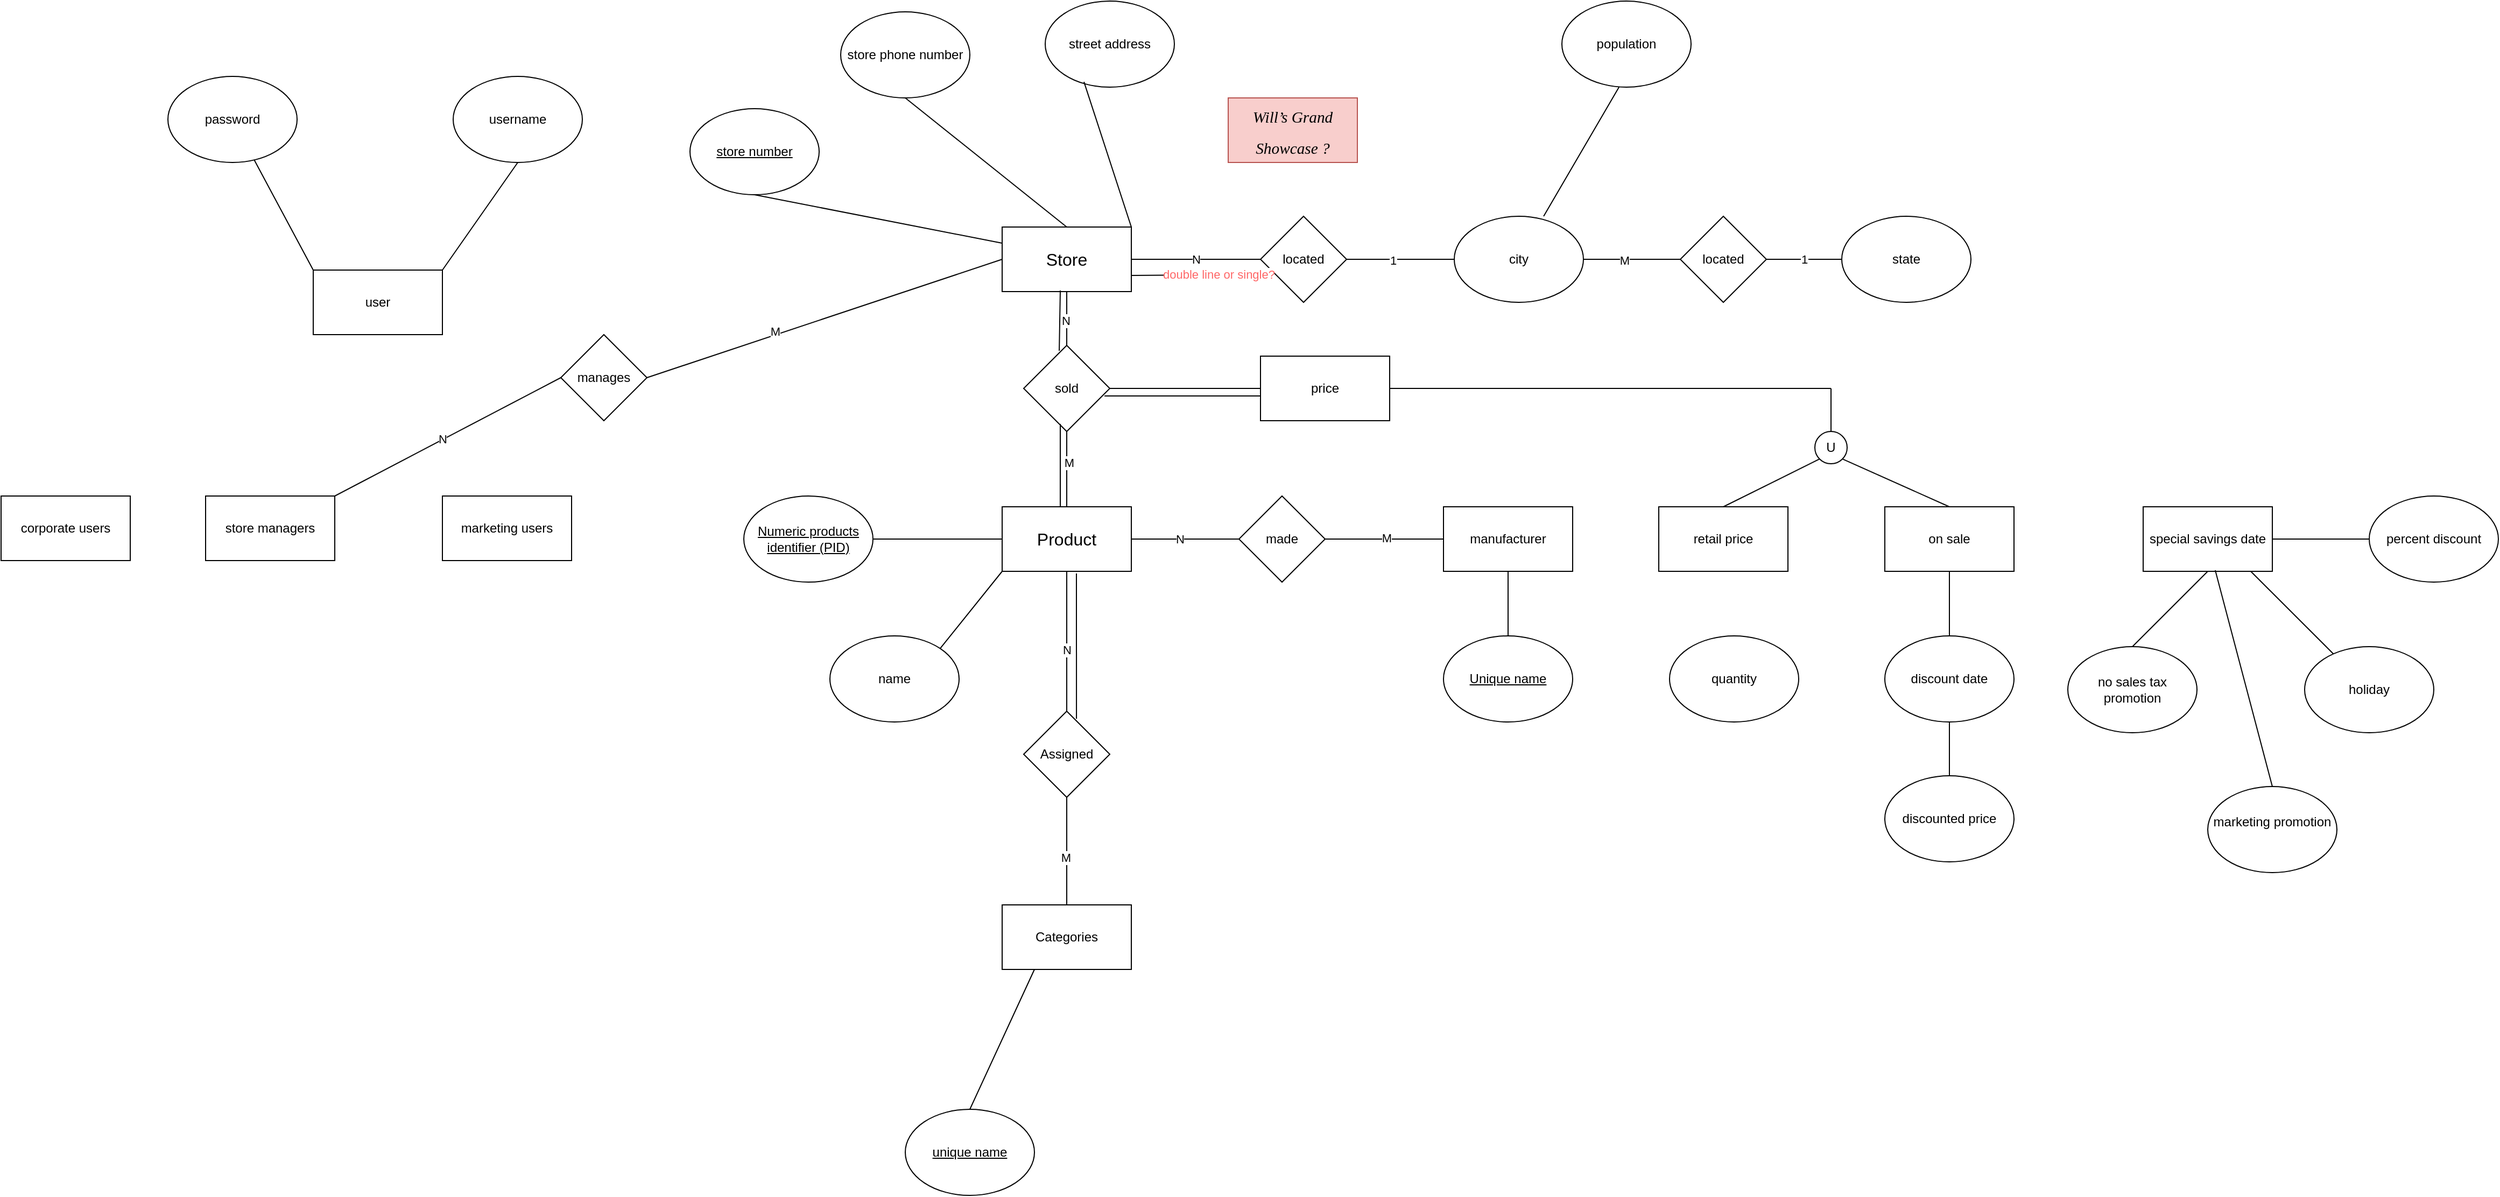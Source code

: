 <mxfile version="14.7.6" type="github" pages="2">
  <diagram id="qAeDvdGrrSMlWnpsMQ16" name="Page-1">
    <mxGraphModel dx="2276" dy="769" grid="1" gridSize="10" guides="1" tooltips="1" connect="1" arrows="1" fold="1" page="1" pageScale="1" pageWidth="850" pageHeight="1100" math="0" shadow="0">
      <root>
        <mxCell id="0" />
        <mxCell id="1" parent="0" />
        <mxCell id="6Z0clGAtnLCS8NKnhQEN-1" value="&lt;font style=&quot;font-size: 16px&quot;&gt;Store&lt;/font&gt;" style="rounded=0;whiteSpace=wrap;html=1;" parent="1" vertex="1">
          <mxGeometry x="290" y="220" width="120" height="60" as="geometry" />
        </mxCell>
        <mxCell id="6Z0clGAtnLCS8NKnhQEN-3" value="&lt;u&gt;store number&lt;/u&gt;" style="ellipse;whiteSpace=wrap;html=1;" parent="1" vertex="1">
          <mxGeometry y="110" width="120" height="80" as="geometry" />
        </mxCell>
        <mxCell id="6Z0clGAtnLCS8NKnhQEN-4" value="store phone number" style="ellipse;whiteSpace=wrap;html=1;" parent="1" vertex="1">
          <mxGeometry x="140" y="20" width="120" height="80" as="geometry" />
        </mxCell>
        <mxCell id="6Z0clGAtnLCS8NKnhQEN-5" value="street address" style="ellipse;whiteSpace=wrap;html=1;" parent="1" vertex="1">
          <mxGeometry x="330" y="10" width="120" height="80" as="geometry" />
        </mxCell>
        <mxCell id="6Z0clGAtnLCS8NKnhQEN-6" value="" style="endArrow=none;html=1;entryX=0.3;entryY=0.938;entryDx=0;entryDy=0;entryPerimeter=0;exitX=1;exitY=0;exitDx=0;exitDy=0;" parent="1" source="6Z0clGAtnLCS8NKnhQEN-1" target="6Z0clGAtnLCS8NKnhQEN-5" edge="1">
          <mxGeometry width="50" height="50" relative="1" as="geometry">
            <mxPoint x="400" y="300" as="sourcePoint" />
            <mxPoint x="450" y="250" as="targetPoint" />
          </mxGeometry>
        </mxCell>
        <mxCell id="6Z0clGAtnLCS8NKnhQEN-7" value="" style="endArrow=none;html=1;entryX=0.5;entryY=1;entryDx=0;entryDy=0;exitX=0.5;exitY=0;exitDx=0;exitDy=0;" parent="1" source="6Z0clGAtnLCS8NKnhQEN-1" target="6Z0clGAtnLCS8NKnhQEN-4" edge="1">
          <mxGeometry width="50" height="50" relative="1" as="geometry">
            <mxPoint x="320" y="190" as="sourcePoint" />
            <mxPoint x="370" y="140" as="targetPoint" />
          </mxGeometry>
        </mxCell>
        <mxCell id="6Z0clGAtnLCS8NKnhQEN-8" value="" style="endArrow=none;html=1;entryX=0.5;entryY=1;entryDx=0;entryDy=0;exitX=0;exitY=0.25;exitDx=0;exitDy=0;" parent="1" source="6Z0clGAtnLCS8NKnhQEN-1" target="6Z0clGAtnLCS8NKnhQEN-3" edge="1">
          <mxGeometry width="50" height="50" relative="1" as="geometry">
            <mxPoint x="140" y="220" as="sourcePoint" />
            <mxPoint x="190" y="170" as="targetPoint" />
          </mxGeometry>
        </mxCell>
        <mxCell id="6Z0clGAtnLCS8NKnhQEN-9" value="state" style="ellipse;whiteSpace=wrap;html=1;" parent="1" vertex="1">
          <mxGeometry x="1070" y="210" width="120" height="80" as="geometry" />
        </mxCell>
        <mxCell id="6Z0clGAtnLCS8NKnhQEN-10" value="city" style="ellipse;whiteSpace=wrap;html=1;" parent="1" vertex="1">
          <mxGeometry x="710" y="210" width="120" height="80" as="geometry" />
        </mxCell>
        <mxCell id="6Z0clGAtnLCS8NKnhQEN-11" value="&lt;br&gt;  &lt;br&gt; &lt;br&gt;&lt;span style=&quot;font-family: &amp;#34;calibri&amp;#34; ; font-size: 11pt ; font-style: italic&quot;&gt;&lt;br&gt;Will’s Grand&lt;/span&gt;&lt;br&gt;&lt;div class=&quot;page&quot; title=&quot;Page 1&quot;&gt;&lt;div class=&quot;layoutArea&quot;&gt;&lt;div class=&quot;column&quot;&gt;&lt;p&gt;&lt;span style=&quot;font-size: 11.0pt ; font-family: &amp;#34;calibri&amp;#34; ; font-style: italic&quot;&gt;Showcase ?&lt;/span&gt;&lt;/p&gt;&lt;br&gt;    &lt;/div&gt;&lt;br&gt;   &lt;/div&gt;&lt;br&gt;  &lt;/div&gt;" style="rounded=0;whiteSpace=wrap;html=1;fillColor=#f8cecc;strokeColor=#b85450;" parent="1" vertex="1">
          <mxGeometry x="500" y="100" width="120" height="60" as="geometry" />
        </mxCell>
        <mxCell id="6Z0clGAtnLCS8NKnhQEN-12" value="located" style="rhombus;whiteSpace=wrap;html=1;" parent="1" vertex="1">
          <mxGeometry x="530" y="210" width="80" height="80" as="geometry" />
        </mxCell>
        <mxCell id="6Z0clGAtnLCS8NKnhQEN-13" value="N&lt;br&gt;" style="endArrow=none;html=1;exitX=1;exitY=0.5;exitDx=0;exitDy=0;" parent="1" source="6Z0clGAtnLCS8NKnhQEN-1" edge="1">
          <mxGeometry width="50" height="50" relative="1" as="geometry">
            <mxPoint x="520" y="300" as="sourcePoint" />
            <mxPoint x="530" y="250" as="targetPoint" />
          </mxGeometry>
        </mxCell>
        <mxCell id="6Z0clGAtnLCS8NKnhQEN-14" value="" style="endArrow=none;html=1;entryX=0;entryY=0.5;entryDx=0;entryDy=0;exitX=1;exitY=0.5;exitDx=0;exitDy=0;" parent="1" source="6Z0clGAtnLCS8NKnhQEN-12" target="6Z0clGAtnLCS8NKnhQEN-10" edge="1">
          <mxGeometry width="50" height="50" relative="1" as="geometry">
            <mxPoint x="520" y="300" as="sourcePoint" />
            <mxPoint x="570" y="250" as="targetPoint" />
          </mxGeometry>
        </mxCell>
        <mxCell id="6Z0clGAtnLCS8NKnhQEN-20" value="1&lt;br&gt;" style="edgeLabel;html=1;align=center;verticalAlign=middle;resizable=0;points=[];" parent="6Z0clGAtnLCS8NKnhQEN-14" vertex="1" connectable="0">
          <mxGeometry x="-0.14" y="-1" relative="1" as="geometry">
            <mxPoint as="offset" />
          </mxGeometry>
        </mxCell>
        <mxCell id="6Z0clGAtnLCS8NKnhQEN-15" value="located" style="rhombus;whiteSpace=wrap;html=1;" parent="1" vertex="1">
          <mxGeometry x="920" y="210" width="80" height="80" as="geometry" />
        </mxCell>
        <mxCell id="6Z0clGAtnLCS8NKnhQEN-16" value="" style="endArrow=none;html=1;exitX=1;exitY=0.5;exitDx=0;exitDy=0;" parent="1" source="6Z0clGAtnLCS8NKnhQEN-10" edge="1">
          <mxGeometry width="50" height="50" relative="1" as="geometry">
            <mxPoint x="770" y="300" as="sourcePoint" />
            <mxPoint x="920" y="250" as="targetPoint" />
          </mxGeometry>
        </mxCell>
        <mxCell id="6Z0clGAtnLCS8NKnhQEN-21" value="M" style="edgeLabel;html=1;align=center;verticalAlign=middle;resizable=0;points=[];" parent="6Z0clGAtnLCS8NKnhQEN-16" vertex="1" connectable="0">
          <mxGeometry x="-0.156" y="-1" relative="1" as="geometry">
            <mxPoint as="offset" />
          </mxGeometry>
        </mxCell>
        <mxCell id="6Z0clGAtnLCS8NKnhQEN-18" value="1" style="endArrow=none;html=1;entryX=0;entryY=0.5;entryDx=0;entryDy=0;exitX=1;exitY=0.5;exitDx=0;exitDy=0;" parent="1" source="6Z0clGAtnLCS8NKnhQEN-15" target="6Z0clGAtnLCS8NKnhQEN-9" edge="1">
          <mxGeometry width="50" height="50" relative="1" as="geometry">
            <mxPoint x="770" y="300" as="sourcePoint" />
            <mxPoint x="820" y="250" as="targetPoint" />
          </mxGeometry>
        </mxCell>
        <mxCell id="6Z0clGAtnLCS8NKnhQEN-19" value="" style="endArrow=none;html=1;exitX=1;exitY=0.75;exitDx=0;exitDy=0;" parent="1" source="6Z0clGAtnLCS8NKnhQEN-1" edge="1">
          <mxGeometry width="50" height="50" relative="1" as="geometry">
            <mxPoint x="770" y="300" as="sourcePoint" />
            <mxPoint x="540" y="264" as="targetPoint" />
          </mxGeometry>
        </mxCell>
        <mxCell id="i_-kIC_dmVdkkkeuqAdJ-1" value="double line or single?" style="edgeLabel;html=1;align=center;verticalAlign=middle;resizable=0;points=[];fontColor=#FF6666;" vertex="1" connectable="0" parent="6Z0clGAtnLCS8NKnhQEN-19">
          <mxGeometry x="0.238" y="1" relative="1" as="geometry">
            <mxPoint as="offset" />
          </mxGeometry>
        </mxCell>
        <mxCell id="6Z0clGAtnLCS8NKnhQEN-22" value="&lt;font style=&quot;font-size: 16px&quot;&gt;Product&lt;/font&gt;" style="rounded=0;whiteSpace=wrap;html=1;" parent="1" vertex="1">
          <mxGeometry x="290" y="480" width="120" height="60" as="geometry" />
        </mxCell>
        <mxCell id="6Z0clGAtnLCS8NKnhQEN-23" value="&lt;u&gt;Numeric products identifier (PID)&lt;/u&gt;" style="ellipse;whiteSpace=wrap;html=1;" parent="1" vertex="1">
          <mxGeometry x="50" y="470" width="120" height="80" as="geometry" />
        </mxCell>
        <mxCell id="6Z0clGAtnLCS8NKnhQEN-24" value="" style="endArrow=none;html=1;exitX=1;exitY=0.5;exitDx=0;exitDy=0;entryX=0;entryY=0.5;entryDx=0;entryDy=0;" parent="1" source="6Z0clGAtnLCS8NKnhQEN-23" target="6Z0clGAtnLCS8NKnhQEN-22" edge="1">
          <mxGeometry width="50" height="50" relative="1" as="geometry">
            <mxPoint x="260" y="460" as="sourcePoint" />
            <mxPoint x="310" y="410" as="targetPoint" />
          </mxGeometry>
        </mxCell>
        <mxCell id="6Z0clGAtnLCS8NKnhQEN-25" value="sold" style="rhombus;whiteSpace=wrap;html=1;" parent="1" vertex="1">
          <mxGeometry x="310" y="330" width="80" height="80" as="geometry" />
        </mxCell>
        <mxCell id="6Z0clGAtnLCS8NKnhQEN-26" value="" style="endArrow=none;html=1;entryX=0.5;entryY=1;entryDx=0;entryDy=0;exitX=0.5;exitY=0;exitDx=0;exitDy=0;" parent="1" source="6Z0clGAtnLCS8NKnhQEN-22" target="6Z0clGAtnLCS8NKnhQEN-25" edge="1">
          <mxGeometry width="50" height="50" relative="1" as="geometry">
            <mxPoint x="350" y="470" as="sourcePoint" />
            <mxPoint x="310" y="400" as="targetPoint" />
          </mxGeometry>
        </mxCell>
        <mxCell id="6Z0clGAtnLCS8NKnhQEN-30" value="M" style="edgeLabel;html=1;align=center;verticalAlign=middle;resizable=0;points=[];" parent="6Z0clGAtnLCS8NKnhQEN-26" vertex="1" connectable="0">
          <mxGeometry x="0.171" y="-2" relative="1" as="geometry">
            <mxPoint as="offset" />
          </mxGeometry>
        </mxCell>
        <mxCell id="6Z0clGAtnLCS8NKnhQEN-27" value="" style="endArrow=none;html=1;entryX=0.5;entryY=1;entryDx=0;entryDy=0;exitX=0.5;exitY=0;exitDx=0;exitDy=0;" parent="1" source="6Z0clGAtnLCS8NKnhQEN-25" target="6Z0clGAtnLCS8NKnhQEN-1" edge="1">
          <mxGeometry width="50" height="50" relative="1" as="geometry">
            <mxPoint x="330" y="340" as="sourcePoint" />
            <mxPoint x="380" y="290" as="targetPoint" />
          </mxGeometry>
        </mxCell>
        <mxCell id="6Z0clGAtnLCS8NKnhQEN-29" value="N" style="edgeLabel;html=1;align=center;verticalAlign=middle;resizable=0;points=[];" parent="6Z0clGAtnLCS8NKnhQEN-27" vertex="1" connectable="0">
          <mxGeometry x="-0.08" y="1" relative="1" as="geometry">
            <mxPoint as="offset" />
          </mxGeometry>
        </mxCell>
        <mxCell id="6Z0clGAtnLCS8NKnhQEN-31" value="name" style="ellipse;whiteSpace=wrap;html=1;" parent="1" vertex="1">
          <mxGeometry x="130" y="600" width="120" height="80" as="geometry" />
        </mxCell>
        <mxCell id="6Z0clGAtnLCS8NKnhQEN-32" value="" style="endArrow=none;html=1;exitX=1;exitY=0;exitDx=0;exitDy=0;entryX=0;entryY=1;entryDx=0;entryDy=0;" parent="1" source="6Z0clGAtnLCS8NKnhQEN-31" target="6Z0clGAtnLCS8NKnhQEN-22" edge="1">
          <mxGeometry width="50" height="50" relative="1" as="geometry">
            <mxPoint x="260" y="600" as="sourcePoint" />
            <mxPoint x="310" y="550" as="targetPoint" />
          </mxGeometry>
        </mxCell>
        <mxCell id="6Z0clGAtnLCS8NKnhQEN-33" value="" style="endArrow=none;html=1;entryX=0.425;entryY=0.913;entryDx=0;entryDy=0;entryPerimeter=0;exitX=0.45;exitY=0;exitDx=0;exitDy=0;exitPerimeter=0;" parent="1" source="6Z0clGAtnLCS8NKnhQEN-22" target="6Z0clGAtnLCS8NKnhQEN-25" edge="1">
          <mxGeometry width="50" height="50" relative="1" as="geometry">
            <mxPoint x="344" y="470" as="sourcePoint" />
            <mxPoint x="310" y="470" as="targetPoint" />
          </mxGeometry>
        </mxCell>
        <mxCell id="6Z0clGAtnLCS8NKnhQEN-34" value="" style="endArrow=none;html=1;exitX=0.413;exitY=0.063;exitDx=0;exitDy=0;exitPerimeter=0;entryX=0.45;entryY=0.983;entryDx=0;entryDy=0;entryPerimeter=0;" parent="1" source="6Z0clGAtnLCS8NKnhQEN-25" target="6Z0clGAtnLCS8NKnhQEN-1" edge="1">
          <mxGeometry width="50" height="50" relative="1" as="geometry">
            <mxPoint x="260" y="520" as="sourcePoint" />
            <mxPoint x="350" y="280" as="targetPoint" />
          </mxGeometry>
        </mxCell>
        <mxCell id="6Z0clGAtnLCS8NKnhQEN-35" value="made" style="rhombus;whiteSpace=wrap;html=1;" parent="1" vertex="1">
          <mxGeometry x="510" y="470" width="80" height="80" as="geometry" />
        </mxCell>
        <mxCell id="6Z0clGAtnLCS8NKnhQEN-36" value="manufacturer" style="rounded=0;whiteSpace=wrap;html=1;" parent="1" vertex="1">
          <mxGeometry x="700" y="480" width="120" height="60" as="geometry" />
        </mxCell>
        <mxCell id="6Z0clGAtnLCS8NKnhQEN-37" value="" style="endArrow=none;html=1;entryX=0;entryY=0.5;entryDx=0;entryDy=0;exitX=1;exitY=0.5;exitDx=0;exitDy=0;" parent="1" source="6Z0clGAtnLCS8NKnhQEN-35" target="6Z0clGAtnLCS8NKnhQEN-36" edge="1">
          <mxGeometry width="50" height="50" relative="1" as="geometry">
            <mxPoint x="590" y="520" as="sourcePoint" />
            <mxPoint x="640" y="470" as="targetPoint" />
          </mxGeometry>
        </mxCell>
        <mxCell id="6Z0clGAtnLCS8NKnhQEN-40" value="M" style="edgeLabel;html=1;align=center;verticalAlign=middle;resizable=0;points=[];" parent="6Z0clGAtnLCS8NKnhQEN-37" vertex="1" connectable="0">
          <mxGeometry x="0.036" y="1" relative="1" as="geometry">
            <mxPoint as="offset" />
          </mxGeometry>
        </mxCell>
        <mxCell id="6Z0clGAtnLCS8NKnhQEN-38" value="" style="endArrow=none;html=1;exitX=1;exitY=0.5;exitDx=0;exitDy=0;" parent="1" source="6Z0clGAtnLCS8NKnhQEN-22" target="6Z0clGAtnLCS8NKnhQEN-35" edge="1">
          <mxGeometry width="50" height="50" relative="1" as="geometry">
            <mxPoint x="590" y="520" as="sourcePoint" />
            <mxPoint x="640" y="470" as="targetPoint" />
          </mxGeometry>
        </mxCell>
        <mxCell id="6Z0clGAtnLCS8NKnhQEN-39" value="N" style="edgeLabel;html=1;align=center;verticalAlign=middle;resizable=0;points=[];" parent="6Z0clGAtnLCS8NKnhQEN-38" vertex="1" connectable="0">
          <mxGeometry x="-0.1" relative="1" as="geometry">
            <mxPoint as="offset" />
          </mxGeometry>
        </mxCell>
        <mxCell id="6Z0clGAtnLCS8NKnhQEN-41" value="&lt;u&gt;Unique name&lt;/u&gt;" style="ellipse;whiteSpace=wrap;html=1;" parent="1" vertex="1">
          <mxGeometry x="700" y="600" width="120" height="80" as="geometry" />
        </mxCell>
        <mxCell id="6Z0clGAtnLCS8NKnhQEN-42" value="" style="endArrow=none;html=1;entryX=0.5;entryY=1;entryDx=0;entryDy=0;exitX=0.5;exitY=0;exitDx=0;exitDy=0;" parent="1" source="6Z0clGAtnLCS8NKnhQEN-41" target="6Z0clGAtnLCS8NKnhQEN-36" edge="1">
          <mxGeometry width="50" height="50" relative="1" as="geometry">
            <mxPoint x="730" y="600" as="sourcePoint" />
            <mxPoint x="780" y="550" as="targetPoint" />
          </mxGeometry>
        </mxCell>
        <mxCell id="6Z0clGAtnLCS8NKnhQEN-43" value="Assigned" style="rhombus;whiteSpace=wrap;html=1;" parent="1" vertex="1">
          <mxGeometry x="310" y="670" width="80" height="80" as="geometry" />
        </mxCell>
        <mxCell id="6Z0clGAtnLCS8NKnhQEN-44" value="" style="endArrow=none;html=1;entryX=0.5;entryY=1;entryDx=0;entryDy=0;" parent="1" target="6Z0clGAtnLCS8NKnhQEN-22" edge="1">
          <mxGeometry width="50" height="50" relative="1" as="geometry">
            <mxPoint x="350" y="670" as="sourcePoint" />
            <mxPoint x="380" y="560" as="targetPoint" />
          </mxGeometry>
        </mxCell>
        <mxCell id="6Z0clGAtnLCS8NKnhQEN-52" value="N" style="edgeLabel;html=1;align=center;verticalAlign=middle;resizable=0;points=[];" parent="6Z0clGAtnLCS8NKnhQEN-44" vertex="1" connectable="0">
          <mxGeometry x="-0.123" relative="1" as="geometry">
            <mxPoint as="offset" />
          </mxGeometry>
        </mxCell>
        <mxCell id="6Z0clGAtnLCS8NKnhQEN-45" value="Categories" style="rounded=0;whiteSpace=wrap;html=1;" parent="1" vertex="1">
          <mxGeometry x="290" y="850" width="120" height="60" as="geometry" />
        </mxCell>
        <mxCell id="6Z0clGAtnLCS8NKnhQEN-46" value="" style="endArrow=none;html=1;entryX=0.5;entryY=1;entryDx=0;entryDy=0;exitX=0.5;exitY=0;exitDx=0;exitDy=0;" parent="1" source="6Z0clGAtnLCS8NKnhQEN-45" target="6Z0clGAtnLCS8NKnhQEN-43" edge="1">
          <mxGeometry width="50" height="50" relative="1" as="geometry">
            <mxPoint x="330" y="810" as="sourcePoint" />
            <mxPoint x="380" y="760" as="targetPoint" />
          </mxGeometry>
        </mxCell>
        <mxCell id="6Z0clGAtnLCS8NKnhQEN-53" value="M" style="edgeLabel;html=1;align=center;verticalAlign=middle;resizable=0;points=[];" parent="6Z0clGAtnLCS8NKnhQEN-46" vertex="1" connectable="0">
          <mxGeometry x="-0.12" y="1" relative="1" as="geometry">
            <mxPoint as="offset" />
          </mxGeometry>
        </mxCell>
        <mxCell id="6Z0clGAtnLCS8NKnhQEN-47" value="" style="endArrow=none;html=1;entryX=0.575;entryY=1.033;entryDx=0;entryDy=0;entryPerimeter=0;exitX=0.613;exitY=0.088;exitDx=0;exitDy=0;exitPerimeter=0;" parent="1" source="6Z0clGAtnLCS8NKnhQEN-43" target="6Z0clGAtnLCS8NKnhQEN-22" edge="1">
          <mxGeometry width="50" height="50" relative="1" as="geometry">
            <mxPoint x="340" y="620" as="sourcePoint" />
            <mxPoint x="390" y="570" as="targetPoint" />
          </mxGeometry>
        </mxCell>
        <mxCell id="6Z0clGAtnLCS8NKnhQEN-54" value="&lt;u&gt;unique name&lt;/u&gt;" style="ellipse;whiteSpace=wrap;html=1;" parent="1" vertex="1">
          <mxGeometry x="200" y="1040" width="120" height="80" as="geometry" />
        </mxCell>
        <mxCell id="6Z0clGAtnLCS8NKnhQEN-55" value="" style="endArrow=none;html=1;entryX=0.25;entryY=1;entryDx=0;entryDy=0;exitX=0.5;exitY=0;exitDx=0;exitDy=0;" parent="1" source="6Z0clGAtnLCS8NKnhQEN-54" target="6Z0clGAtnLCS8NKnhQEN-45" edge="1">
          <mxGeometry width="50" height="50" relative="1" as="geometry">
            <mxPoint x="280" y="990" as="sourcePoint" />
            <mxPoint x="330" y="940" as="targetPoint" />
          </mxGeometry>
        </mxCell>
        <mxCell id="6Z0clGAtnLCS8NKnhQEN-59" value="" style="endArrow=none;html=1;entryX=1;entryY=0.5;entryDx=0;entryDy=0;" parent="1" target="6Z0clGAtnLCS8NKnhQEN-25" edge="1">
          <mxGeometry width="50" height="50" relative="1" as="geometry">
            <mxPoint x="530" y="370" as="sourcePoint" />
            <mxPoint x="440" y="570" as="targetPoint" />
          </mxGeometry>
        </mxCell>
        <mxCell id="6Z0clGAtnLCS8NKnhQEN-60" value="retail price" style="rounded=0;whiteSpace=wrap;html=1;" parent="1" vertex="1">
          <mxGeometry x="900" y="480" width="120" height="60" as="geometry" />
        </mxCell>
        <mxCell id="6Z0clGAtnLCS8NKnhQEN-61" value="on sale" style="rounded=0;whiteSpace=wrap;html=1;" parent="1" vertex="1">
          <mxGeometry x="1110" y="480" width="120" height="60" as="geometry" />
        </mxCell>
        <mxCell id="6Z0clGAtnLCS8NKnhQEN-62" value="U" style="ellipse;whiteSpace=wrap;html=1;aspect=fixed;" parent="1" vertex="1">
          <mxGeometry x="1045" y="410" width="30" height="30" as="geometry" />
        </mxCell>
        <mxCell id="6Z0clGAtnLCS8NKnhQEN-63" value="" style="endArrow=none;html=1;exitX=0.5;exitY=0;exitDx=0;exitDy=0;" parent="1" source="6Z0clGAtnLCS8NKnhQEN-62" edge="1">
          <mxGeometry width="50" height="50" relative="1" as="geometry">
            <mxPoint x="1050" y="430" as="sourcePoint" />
            <mxPoint x="1060" y="370" as="targetPoint" />
          </mxGeometry>
        </mxCell>
        <mxCell id="6Z0clGAtnLCS8NKnhQEN-64" value="" style="endArrow=none;html=1;entryX=0;entryY=1;entryDx=0;entryDy=0;exitX=0.5;exitY=0;exitDx=0;exitDy=0;" parent="1" source="6Z0clGAtnLCS8NKnhQEN-60" target="6Z0clGAtnLCS8NKnhQEN-62" edge="1">
          <mxGeometry width="50" height="50" relative="1" as="geometry">
            <mxPoint x="960" y="500" as="sourcePoint" />
            <mxPoint x="1010" y="450" as="targetPoint" />
          </mxGeometry>
        </mxCell>
        <mxCell id="6Z0clGAtnLCS8NKnhQEN-65" value="" style="endArrow=none;html=1;entryX=1;entryY=1;entryDx=0;entryDy=0;exitX=0.5;exitY=0;exitDx=0;exitDy=0;" parent="1" source="6Z0clGAtnLCS8NKnhQEN-61" target="6Z0clGAtnLCS8NKnhQEN-62" edge="1">
          <mxGeometry width="50" height="50" relative="1" as="geometry">
            <mxPoint x="1100" y="480" as="sourcePoint" />
            <mxPoint x="1150" y="430" as="targetPoint" />
          </mxGeometry>
        </mxCell>
        <mxCell id="6Z0clGAtnLCS8NKnhQEN-66" value="discount date" style="ellipse;whiteSpace=wrap;html=1;" parent="1" vertex="1">
          <mxGeometry x="1110" y="600" width="120" height="80" as="geometry" />
        </mxCell>
        <mxCell id="6Z0clGAtnLCS8NKnhQEN-67" value="discounted price" style="ellipse;whiteSpace=wrap;html=1;" parent="1" vertex="1">
          <mxGeometry x="1110" y="730" width="120" height="80" as="geometry" />
        </mxCell>
        <mxCell id="6Z0clGAtnLCS8NKnhQEN-68" value="" style="endArrow=none;html=1;entryX=0.5;entryY=1;entryDx=0;entryDy=0;exitX=0.5;exitY=0;exitDx=0;exitDy=0;" parent="1" source="6Z0clGAtnLCS8NKnhQEN-66" target="6Z0clGAtnLCS8NKnhQEN-61" edge="1">
          <mxGeometry width="50" height="50" relative="1" as="geometry">
            <mxPoint x="1140" y="590" as="sourcePoint" />
            <mxPoint x="1190" y="540" as="targetPoint" />
          </mxGeometry>
        </mxCell>
        <mxCell id="6Z0clGAtnLCS8NKnhQEN-69" value="" style="endArrow=none;html=1;entryX=0.5;entryY=1;entryDx=0;entryDy=0;exitX=0.5;exitY=0;exitDx=0;exitDy=0;" parent="1" source="6Z0clGAtnLCS8NKnhQEN-67" target="6Z0clGAtnLCS8NKnhQEN-66" edge="1">
          <mxGeometry width="50" height="50" relative="1" as="geometry">
            <mxPoint x="1140" y="730" as="sourcePoint" />
            <mxPoint x="1190" y="680" as="targetPoint" />
          </mxGeometry>
        </mxCell>
        <mxCell id="6Z0clGAtnLCS8NKnhQEN-74" value="user" style="rounded=0;whiteSpace=wrap;html=1;" parent="1" vertex="1">
          <mxGeometry x="-350" y="260" width="120" height="60" as="geometry" />
        </mxCell>
        <mxCell id="6Z0clGAtnLCS8NKnhQEN-75" value="password" style="ellipse;whiteSpace=wrap;html=1;" parent="1" vertex="1">
          <mxGeometry x="-485" y="80" width="120" height="80" as="geometry" />
        </mxCell>
        <mxCell id="6Z0clGAtnLCS8NKnhQEN-76" value="username" style="ellipse;whiteSpace=wrap;html=1;" parent="1" vertex="1">
          <mxGeometry x="-220" y="80" width="120" height="80" as="geometry" />
        </mxCell>
        <mxCell id="Cu_2J94cZfUNvQz9ET3G-1" value="" style="endArrow=none;html=1;exitX=1;exitY=0;exitDx=0;exitDy=0;entryX=0.5;entryY=1;entryDx=0;entryDy=0;" edge="1" parent="1" source="6Z0clGAtnLCS8NKnhQEN-74" target="6Z0clGAtnLCS8NKnhQEN-76">
          <mxGeometry width="50" height="50" relative="1" as="geometry">
            <mxPoint x="160" y="550" as="sourcePoint" />
            <mxPoint x="210" y="500" as="targetPoint" />
            <Array as="points" />
          </mxGeometry>
        </mxCell>
        <mxCell id="Cu_2J94cZfUNvQz9ET3G-2" value="" style="endArrow=none;html=1;exitX=0;exitY=0;exitDx=0;exitDy=0;" edge="1" parent="1" source="6Z0clGAtnLCS8NKnhQEN-74" target="6Z0clGAtnLCS8NKnhQEN-75">
          <mxGeometry width="50" height="50" relative="1" as="geometry">
            <mxPoint x="160" y="550" as="sourcePoint" />
            <mxPoint x="210" y="500" as="targetPoint" />
            <Array as="points" />
          </mxGeometry>
        </mxCell>
        <mxCell id="Cu_2J94cZfUNvQz9ET3G-3" value="corporate users" style="rounded=0;whiteSpace=wrap;html=1;" vertex="1" parent="1">
          <mxGeometry x="-640" y="470" width="120" height="60" as="geometry" />
        </mxCell>
        <mxCell id="Cu_2J94cZfUNvQz9ET3G-4" value="store managers" style="rounded=0;whiteSpace=wrap;html=1;" vertex="1" parent="1">
          <mxGeometry x="-450" y="470" width="120" height="60" as="geometry" />
        </mxCell>
        <mxCell id="Cu_2J94cZfUNvQz9ET3G-5" value="marketing users" style="rounded=0;whiteSpace=wrap;html=1;" vertex="1" parent="1">
          <mxGeometry x="-230" y="470" width="120" height="60" as="geometry" />
        </mxCell>
        <mxCell id="Cu_2J94cZfUNvQz9ET3G-6" value="manages" style="rhombus;whiteSpace=wrap;html=1;" vertex="1" parent="1">
          <mxGeometry x="-120" y="320" width="80" height="80" as="geometry" />
        </mxCell>
        <mxCell id="Cu_2J94cZfUNvQz9ET3G-7" value="" style="endArrow=none;html=1;entryX=0;entryY=0.5;entryDx=0;entryDy=0;exitX=1;exitY=0;exitDx=0;exitDy=0;" edge="1" parent="1" source="Cu_2J94cZfUNvQz9ET3G-4" target="Cu_2J94cZfUNvQz9ET3G-6">
          <mxGeometry width="50" height="50" relative="1" as="geometry">
            <mxPoint x="-370" y="480" as="sourcePoint" />
            <mxPoint x="-320" y="430" as="targetPoint" />
          </mxGeometry>
        </mxCell>
        <mxCell id="Cu_2J94cZfUNvQz9ET3G-9" value="N" style="edgeLabel;html=1;align=center;verticalAlign=middle;resizable=0;points=[];" vertex="1" connectable="0" parent="Cu_2J94cZfUNvQz9ET3G-7">
          <mxGeometry x="-0.039" y="2" relative="1" as="geometry">
            <mxPoint y="1" as="offset" />
          </mxGeometry>
        </mxCell>
        <mxCell id="Cu_2J94cZfUNvQz9ET3G-8" value="" style="endArrow=none;html=1;entryX=0;entryY=0.5;entryDx=0;entryDy=0;exitX=1;exitY=0.5;exitDx=0;exitDy=0;" edge="1" parent="1" source="Cu_2J94cZfUNvQz9ET3G-6" target="6Z0clGAtnLCS8NKnhQEN-1">
          <mxGeometry width="50" height="50" relative="1" as="geometry">
            <mxPoint x="-40" y="450" as="sourcePoint" />
            <mxPoint x="10" y="400" as="targetPoint" />
          </mxGeometry>
        </mxCell>
        <mxCell id="Cu_2J94cZfUNvQz9ET3G-10" value="M" style="edgeLabel;html=1;align=center;verticalAlign=middle;resizable=0;points=[];" vertex="1" connectable="0" parent="Cu_2J94cZfUNvQz9ET3G-8">
          <mxGeometry x="-0.282" y="4" relative="1" as="geometry">
            <mxPoint x="1" as="offset" />
          </mxGeometry>
        </mxCell>
        <mxCell id="i_-kIC_dmVdkkkeuqAdJ-4" value="&lt;font color=&quot;#000000&quot;&gt;population&lt;/font&gt;" style="ellipse;whiteSpace=wrap;html=1;fontColor=#FF6666;" vertex="1" parent="1">
          <mxGeometry x="810" y="10" width="120" height="80" as="geometry" />
        </mxCell>
        <mxCell id="i_-kIC_dmVdkkkeuqAdJ-5" value="" style="endArrow=none;html=1;fontColor=#FF6666;exitX=0.692;exitY=0;exitDx=0;exitDy=0;exitPerimeter=0;entryX=0.442;entryY=1;entryDx=0;entryDy=0;entryPerimeter=0;" edge="1" parent="1" source="6Z0clGAtnLCS8NKnhQEN-10" target="i_-kIC_dmVdkkkeuqAdJ-4">
          <mxGeometry width="50" height="50" relative="1" as="geometry">
            <mxPoint x="820" y="180" as="sourcePoint" />
            <mxPoint x="870" y="130" as="targetPoint" />
          </mxGeometry>
        </mxCell>
        <mxCell id="i_-kIC_dmVdkkkeuqAdJ-7" value="" style="endArrow=none;html=1;fontColor=#FF6666;exitX=1;exitY=0.5;exitDx=0;exitDy=0;" edge="1" parent="1">
          <mxGeometry width="50" height="50" relative="1" as="geometry">
            <mxPoint x="650" y="370" as="sourcePoint" />
            <mxPoint x="1060" y="370" as="targetPoint" />
          </mxGeometry>
        </mxCell>
        <mxCell id="i_-kIC_dmVdkkkeuqAdJ-9" value="&lt;font color=&quot;#000000&quot;&gt;quantity&lt;/font&gt;" style="ellipse;whiteSpace=wrap;html=1;fontColor=#FF6666;" vertex="1" parent="1">
          <mxGeometry x="910" y="600" width="120" height="80" as="geometry" />
        </mxCell>
        <mxCell id="i_-kIC_dmVdkkkeuqAdJ-10" value="&lt;font color=&quot;#000000&quot;&gt;price&lt;/font&gt;" style="rounded=0;whiteSpace=wrap;html=1;fontColor=#FF6666;strokeColor=#000000;" vertex="1" parent="1">
          <mxGeometry x="530" y="340" width="120" height="60" as="geometry" />
        </mxCell>
        <mxCell id="i_-kIC_dmVdkkkeuqAdJ-11" value="" style="endArrow=none;html=1;fontColor=#FF6666;exitX=0.938;exitY=0.588;exitDx=0;exitDy=0;exitPerimeter=0;entryX=0;entryY=0.617;entryDx=0;entryDy=0;entryPerimeter=0;" edge="1" parent="1" source="6Z0clGAtnLCS8NKnhQEN-25" target="i_-kIC_dmVdkkkeuqAdJ-10">
          <mxGeometry width="50" height="50" relative="1" as="geometry">
            <mxPoint x="420" y="410" as="sourcePoint" />
            <mxPoint x="470" y="360" as="targetPoint" />
          </mxGeometry>
        </mxCell>
        <mxCell id="i_-kIC_dmVdkkkeuqAdJ-12" value="&lt;font color=&quot;#000000&quot;&gt;special savings date&lt;/font&gt;" style="rounded=0;whiteSpace=wrap;html=1;fontColor=#FF6666;strokeColor=#000000;" vertex="1" parent="1">
          <mxGeometry x="1350" y="480" width="120" height="60" as="geometry" />
        </mxCell>
        <mxCell id="i_-kIC_dmVdkkkeuqAdJ-13" value="&lt;font color=&quot;#000000&quot;&gt;percent discount&lt;/font&gt;" style="ellipse;whiteSpace=wrap;html=1;fontColor=#FF6666;strokeColor=#000000;" vertex="1" parent="1">
          <mxGeometry x="1560" y="470" width="120" height="80" as="geometry" />
        </mxCell>
        <mxCell id="i_-kIC_dmVdkkkeuqAdJ-14" value="&lt;font color=&quot;#000000&quot;&gt;holiday&lt;/font&gt;" style="ellipse;whiteSpace=wrap;html=1;fontColor=#FF6666;strokeColor=#000000;" vertex="1" parent="1">
          <mxGeometry x="1500" y="610" width="120" height="80" as="geometry" />
        </mxCell>
        <mxCell id="i_-kIC_dmVdkkkeuqAdJ-15" value="&lt;font color=&quot;#000000&quot;&gt;marketing promotion&lt;br&gt;&lt;br&gt;&lt;/font&gt;" style="ellipse;whiteSpace=wrap;html=1;fontColor=#FF6666;strokeColor=#000000;" vertex="1" parent="1">
          <mxGeometry x="1410" y="740" width="120" height="80" as="geometry" />
        </mxCell>
        <mxCell id="i_-kIC_dmVdkkkeuqAdJ-16" value="&lt;font color=&quot;#000000&quot;&gt;no sales tax promotion&lt;/font&gt;" style="ellipse;whiteSpace=wrap;html=1;fontColor=#FF6666;strokeColor=#000000;" vertex="1" parent="1">
          <mxGeometry x="1280" y="610" width="120" height="80" as="geometry" />
        </mxCell>
        <mxCell id="i_-kIC_dmVdkkkeuqAdJ-17" value="" style="endArrow=none;html=1;fontColor=#FF6666;entryX=0.5;entryY=1;entryDx=0;entryDy=0;exitX=0.5;exitY=0;exitDx=0;exitDy=0;" edge="1" parent="1" source="i_-kIC_dmVdkkkeuqAdJ-16" target="i_-kIC_dmVdkkkeuqAdJ-12">
          <mxGeometry width="50" height="50" relative="1" as="geometry">
            <mxPoint x="1350" y="620" as="sourcePoint" />
            <mxPoint x="1400" y="570" as="targetPoint" />
          </mxGeometry>
        </mxCell>
        <mxCell id="i_-kIC_dmVdkkkeuqAdJ-18" value="" style="endArrow=none;html=1;fontColor=#FF6666;entryX=0.558;entryY=0.983;entryDx=0;entryDy=0;entryPerimeter=0;exitX=0.5;exitY=0;exitDx=0;exitDy=0;" edge="1" parent="1" source="i_-kIC_dmVdkkkeuqAdJ-15" target="i_-kIC_dmVdkkkeuqAdJ-12">
          <mxGeometry width="50" height="50" relative="1" as="geometry">
            <mxPoint x="1420" y="650" as="sourcePoint" />
            <mxPoint x="1470" y="600" as="targetPoint" />
          </mxGeometry>
        </mxCell>
        <mxCell id="i_-kIC_dmVdkkkeuqAdJ-19" value="" style="endArrow=none;html=1;fontColor=#FF6666;entryX=0.833;entryY=1;entryDx=0;entryDy=0;entryPerimeter=0;" edge="1" parent="1" source="i_-kIC_dmVdkkkeuqAdJ-14" target="i_-kIC_dmVdkkkeuqAdJ-12">
          <mxGeometry width="50" height="50" relative="1" as="geometry">
            <mxPoint x="1460" y="620" as="sourcePoint" />
            <mxPoint x="1510" y="570" as="targetPoint" />
          </mxGeometry>
        </mxCell>
        <mxCell id="i_-kIC_dmVdkkkeuqAdJ-20" value="" style="endArrow=none;html=1;fontColor=#FF6666;exitX=1;exitY=0.5;exitDx=0;exitDy=0;entryX=0;entryY=0.5;entryDx=0;entryDy=0;" edge="1" parent="1" source="i_-kIC_dmVdkkkeuqAdJ-12" target="i_-kIC_dmVdkkkeuqAdJ-13">
          <mxGeometry width="50" height="50" relative="1" as="geometry">
            <mxPoint x="1490" y="530" as="sourcePoint" />
            <mxPoint x="1540" y="480" as="targetPoint" />
          </mxGeometry>
        </mxCell>
      </root>
    </mxGraphModel>
  </diagram>
  <diagram id="i1LR-rT8Kb492k-Qeqca" name="Page-2">
    <mxGraphModel dx="2276" dy="769" grid="1" gridSize="10" guides="1" tooltips="1" connect="1" arrows="1" fold="1" page="1" pageScale="1" pageWidth="850" pageHeight="1100" math="0" shadow="0">
      <root>
        <mxCell id="ZNj4xM2zgW6LOJA5V1G1-0" />
        <mxCell id="ZNj4xM2zgW6LOJA5V1G1-1" parent="ZNj4xM2zgW6LOJA5V1G1-0" />
        <mxCell id="ZNj4xM2zgW6LOJA5V1G1-2" value="" style="ellipse;whiteSpace=wrap;html=1;dashed=1;" vertex="1" parent="ZNj4xM2zgW6LOJA5V1G1-1">
          <mxGeometry x="90" y="110" width="600" height="530" as="geometry" />
        </mxCell>
        <mxCell id="ZNj4xM2zgW6LOJA5V1G1-3" value="Databse" style="shape=cylinder3;whiteSpace=wrap;html=1;boundedLbl=1;backgroundOutline=1;size=15;" vertex="1" parent="ZNj4xM2zgW6LOJA5V1G1-1">
          <mxGeometry x="340" y="330" width="110" height="60" as="geometry" />
        </mxCell>
        <mxCell id="ZNj4xM2zgW6LOJA5V1G1-4" value="Log in" style="ellipse;whiteSpace=wrap;html=1;" vertex="1" parent="ZNj4xM2zgW6LOJA5V1G1-1">
          <mxGeometry x="150" y="250" width="90" height="50" as="geometry" />
        </mxCell>
        <mxCell id="ZNj4xM2zgW6LOJA5V1G1-5" value="" style="ellipse;whiteSpace=wrap;html=1;" vertex="1" parent="ZNj4xM2zgW6LOJA5V1G1-1">
          <mxGeometry x="270" y="550" width="90" height="50" as="geometry" />
        </mxCell>
        <mxCell id="ZNj4xM2zgW6LOJA5V1G1-6" value="" style="ellipse;whiteSpace=wrap;html=1;" vertex="1" parent="ZNj4xM2zgW6LOJA5V1G1-1">
          <mxGeometry x="390" y="550" width="90" height="50" as="geometry" />
        </mxCell>
        <mxCell id="ZNj4xM2zgW6LOJA5V1G1-7" value="" style="ellipse;whiteSpace=wrap;html=1;" vertex="1" parent="ZNj4xM2zgW6LOJA5V1G1-1">
          <mxGeometry x="480" y="490" width="90" height="50" as="geometry" />
        </mxCell>
        <mxCell id="ZNj4xM2zgW6LOJA5V1G1-8" value="" style="ellipse;whiteSpace=wrap;html=1;" vertex="1" parent="ZNj4xM2zgW6LOJA5V1G1-1">
          <mxGeometry x="530" y="420" width="90" height="50" as="geometry" />
        </mxCell>
        <mxCell id="ZNj4xM2zgW6LOJA5V1G1-9" value="update polulation" style="ellipse;whiteSpace=wrap;html=1;" vertex="1" parent="ZNj4xM2zgW6LOJA5V1G1-1">
          <mxGeometry x="530" y="310" width="90" height="50" as="geometry" />
        </mxCell>
        <mxCell id="ZNj4xM2zgW6LOJA5V1G1-10" value="view reports" style="ellipse;whiteSpace=wrap;html=1;" vertex="1" parent="ZNj4xM2zgW6LOJA5V1G1-1">
          <mxGeometry x="280" y="170" width="90" height="50" as="geometry" />
        </mxCell>
        <mxCell id="ZNj4xM2zgW6LOJA5V1G1-11" value="main menu" style="ellipse;whiteSpace=wrap;html=1;" vertex="1" parent="ZNj4xM2zgW6LOJA5V1G1-1">
          <mxGeometry x="450" y="210" width="90" height="50" as="geometry" />
        </mxCell>
        <mxCell id="ZNj4xM2zgW6LOJA5V1G1-12" value="login screen" style="rounded=0;whiteSpace=wrap;html=1;" vertex="1" parent="ZNj4xM2zgW6LOJA5V1G1-1">
          <mxGeometry x="-70" y="150" width="90" height="50" as="geometry" />
        </mxCell>
        <mxCell id="ZNj4xM2zgW6LOJA5V1G1-13" value="" style="rounded=0;whiteSpace=wrap;html=1;" vertex="1" parent="ZNj4xM2zgW6LOJA5V1G1-1">
          <mxGeometry x="470" y="20" width="90" height="50" as="geometry" />
        </mxCell>
        <mxCell id="ZNj4xM2zgW6LOJA5V1G1-14" value="" style="rounded=0;whiteSpace=wrap;html=1;" vertex="1" parent="ZNj4xM2zgW6LOJA5V1G1-1">
          <mxGeometry x="640" y="70" width="90" height="50" as="geometry" />
        </mxCell>
        <mxCell id="ZNj4xM2zgW6LOJA5V1G1-15" value="" style="rounded=0;whiteSpace=wrap;html=1;" vertex="1" parent="ZNj4xM2zgW6LOJA5V1G1-1">
          <mxGeometry x="660" y="590" width="90" height="50" as="geometry" />
        </mxCell>
        <mxCell id="ZNj4xM2zgW6LOJA5V1G1-16" value="" style="rounded=0;whiteSpace=wrap;html=1;" vertex="1" parent="ZNj4xM2zgW6LOJA5V1G1-1">
          <mxGeometry x="530" y="680" width="90" height="50" as="geometry" />
        </mxCell>
        <mxCell id="ZNj4xM2zgW6LOJA5V1G1-17" value="" style="rounded=0;whiteSpace=wrap;html=1;" vertex="1" parent="ZNj4xM2zgW6LOJA5V1G1-1">
          <mxGeometry x="380" y="690" width="90" height="50" as="geometry" />
        </mxCell>
        <mxCell id="ZNj4xM2zgW6LOJA5V1G1-18" value="" style="rounded=0;whiteSpace=wrap;html=1;" vertex="1" parent="ZNj4xM2zgW6LOJA5V1G1-1">
          <mxGeometry x="120" y="640" width="90" height="50" as="geometry" />
        </mxCell>
        <mxCell id="ZNj4xM2zgW6LOJA5V1G1-19" value="username + password" style="rounded=0;whiteSpace=wrap;html=1;" vertex="1" parent="ZNj4xM2zgW6LOJA5V1G1-1">
          <mxGeometry x="110" y="60" width="90" height="50" as="geometry" />
        </mxCell>
        <mxCell id="ZNj4xM2zgW6LOJA5V1G1-20" value="" style="rounded=0;whiteSpace=wrap;html=1;" vertex="1" parent="ZNj4xM2zgW6LOJA5V1G1-1">
          <mxGeometry x="300" y="20" width="90" height="50" as="geometry" />
        </mxCell>
        <mxCell id="BgtzAMbyzd7IC5jr9PmV-0" value="" style="endArrow=classic;startArrow=classic;html=1;exitX=0.773;exitY=0.05;exitDx=0;exitDy=0;exitPerimeter=0;" edge="1" parent="ZNj4xM2zgW6LOJA5V1G1-1" source="ZNj4xM2zgW6LOJA5V1G1-3">
          <mxGeometry width="50" height="50" relative="1" as="geometry">
            <mxPoint x="430" y="310" as="sourcePoint" />
            <mxPoint x="480" y="260" as="targetPoint" />
          </mxGeometry>
        </mxCell>
        <mxCell id="rG3g3rr9rlbdXL7Wr4in-0" value="" style="endArrow=classic;startArrow=classic;html=1;entryX=0.5;entryY=1;entryDx=0;entryDy=0;" edge="1" parent="ZNj4xM2zgW6LOJA5V1G1-1" source="ZNj4xM2zgW6LOJA5V1G1-3" target="ZNj4xM2zgW6LOJA5V1G1-10">
          <mxGeometry width="50" height="50" relative="1" as="geometry">
            <mxPoint x="320" y="280" as="sourcePoint" />
            <mxPoint x="370" y="230" as="targetPoint" />
          </mxGeometry>
        </mxCell>
        <mxCell id="rG3g3rr9rlbdXL7Wr4in-2" value="" style="endArrow=classic;startArrow=classic;html=1;entryX=1;entryY=1;entryDx=0;entryDy=0;exitX=0;exitY=0.5;exitDx=0;exitDy=0;" edge="1" parent="ZNj4xM2zgW6LOJA5V1G1-1" source="ZNj4xM2zgW6LOJA5V1G1-4" target="ZNj4xM2zgW6LOJA5V1G1-12">
          <mxGeometry width="50" height="50" relative="1" as="geometry">
            <mxPoint x="20" y="250" as="sourcePoint" />
            <mxPoint x="70" y="200" as="targetPoint" />
          </mxGeometry>
        </mxCell>
        <mxCell id="rG3g3rr9rlbdXL7Wr4in-3" value="" style="endArrow=classic;html=1;exitX=0.75;exitY=1;exitDx=0;exitDy=0;" edge="1" parent="ZNj4xM2zgW6LOJA5V1G1-1" source="ZNj4xM2zgW6LOJA5V1G1-19">
          <mxGeometry width="50" height="50" relative="1" as="geometry">
            <mxPoint x="160" y="170" as="sourcePoint" />
            <mxPoint x="290" y="190" as="targetPoint" />
          </mxGeometry>
        </mxCell>
        <mxCell id="rG3g3rr9rlbdXL7Wr4in-5" value="" style="endArrow=classic;html=1;exitX=0;exitY=0;exitDx=0;exitDy=22.5;exitPerimeter=0;" edge="1" parent="ZNj4xM2zgW6LOJA5V1G1-1" source="ZNj4xM2zgW6LOJA5V1G1-3">
          <mxGeometry width="50" height="50" relative="1" as="geometry">
            <mxPoint x="220" y="360" as="sourcePoint" />
            <mxPoint x="220" y="290" as="targetPoint" />
          </mxGeometry>
        </mxCell>
      </root>
    </mxGraphModel>
  </diagram>
</mxfile>
